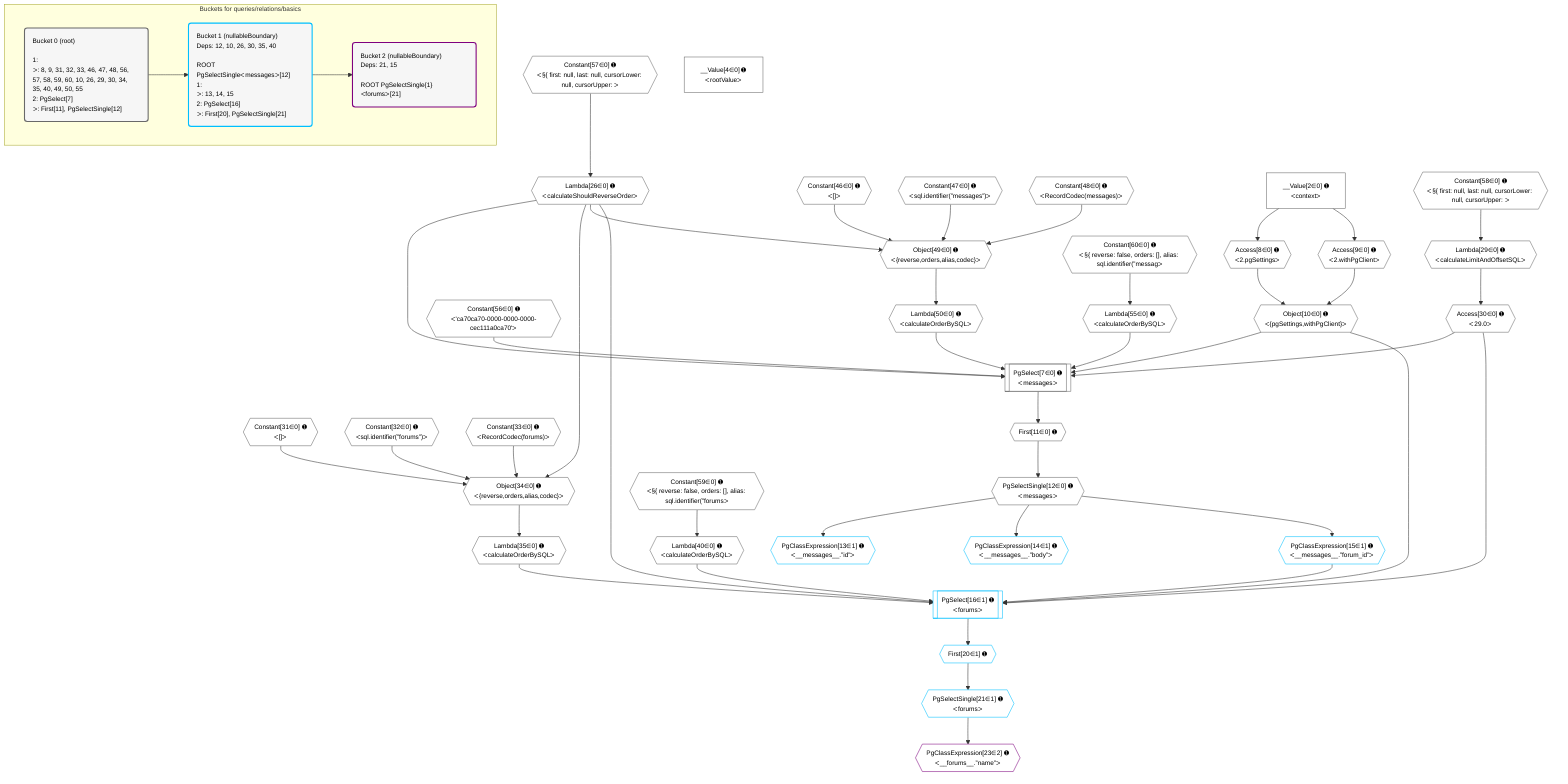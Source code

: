 %%{init: {'themeVariables': { 'fontSize': '12px'}}}%%
graph TD
    classDef path fill:#eee,stroke:#000,color:#000
    classDef plan fill:#fff,stroke-width:1px,color:#000
    classDef itemplan fill:#fff,stroke-width:2px,color:#000
    classDef unbatchedplan fill:#dff,stroke-width:1px,color:#000
    classDef sideeffectplan fill:#fcc,stroke-width:2px,color:#000
    classDef bucket fill:#f6f6f6,color:#000,stroke-width:2px,text-align:left


    %% plan dependencies
    PgSelect7[["PgSelect[7∈0] ➊<br />ᐸmessagesᐳ"]]:::plan
    Object10{{"Object[10∈0] ➊<br />ᐸ{pgSettings,withPgClient}ᐳ"}}:::plan
    Constant56{{"Constant[56∈0] ➊<br />ᐸ'ca70ca70-0000-0000-0000-cec111a0ca70'ᐳ"}}:::plan
    Lambda26{{"Lambda[26∈0] ➊<br />ᐸcalculateShouldReverseOrderᐳ"}}:::plan
    Access30{{"Access[30∈0] ➊<br />ᐸ29.0ᐳ"}}:::plan
    Lambda50{{"Lambda[50∈0] ➊<br />ᐸcalculateOrderBySQLᐳ"}}:::plan
    Lambda55{{"Lambda[55∈0] ➊<br />ᐸcalculateOrderBySQLᐳ"}}:::plan
    Object10 & Constant56 & Lambda26 & Access30 & Lambda50 & Lambda55 --> PgSelect7
    Object34{{"Object[34∈0] ➊<br />ᐸ{reverse,orders,alias,codec}ᐳ"}}:::plan
    Constant31{{"Constant[31∈0] ➊<br />ᐸ[]ᐳ"}}:::plan
    Constant32{{"Constant[32∈0] ➊<br />ᐸsql.identifier(”forums”)ᐳ"}}:::plan
    Constant33{{"Constant[33∈0] ➊<br />ᐸRecordCodec(forums)ᐳ"}}:::plan
    Lambda26 & Constant31 & Constant32 & Constant33 --> Object34
    Object49{{"Object[49∈0] ➊<br />ᐸ{reverse,orders,alias,codec}ᐳ"}}:::plan
    Constant46{{"Constant[46∈0] ➊<br />ᐸ[]ᐳ"}}:::plan
    Constant47{{"Constant[47∈0] ➊<br />ᐸsql.identifier(”messages”)ᐳ"}}:::plan
    Constant48{{"Constant[48∈0] ➊<br />ᐸRecordCodec(messages)ᐳ"}}:::plan
    Lambda26 & Constant46 & Constant47 & Constant48 --> Object49
    Access8{{"Access[8∈0] ➊<br />ᐸ2.pgSettingsᐳ"}}:::plan
    Access9{{"Access[9∈0] ➊<br />ᐸ2.withPgClientᐳ"}}:::plan
    Access8 & Access9 --> Object10
    __Value2["__Value[2∈0] ➊<br />ᐸcontextᐳ"]:::plan
    __Value2 --> Access8
    __Value2 --> Access9
    First11{{"First[11∈0] ➊"}}:::plan
    PgSelect7 --> First11
    PgSelectSingle12{{"PgSelectSingle[12∈0] ➊<br />ᐸmessagesᐳ"}}:::plan
    First11 --> PgSelectSingle12
    Constant57{{"Constant[57∈0] ➊<br />ᐸ§{ first: null, last: null, cursorLower: null, cursorUpper: ᐳ"}}:::plan
    Constant57 --> Lambda26
    Lambda29{{"Lambda[29∈0] ➊<br />ᐸcalculateLimitAndOffsetSQLᐳ"}}:::plan
    Constant58{{"Constant[58∈0] ➊<br />ᐸ§{ first: null, last: null, cursorLower: null, cursorUpper: ᐳ"}}:::plan
    Constant58 --> Lambda29
    Lambda29 --> Access30
    Lambda35{{"Lambda[35∈0] ➊<br />ᐸcalculateOrderBySQLᐳ"}}:::plan
    Object34 --> Lambda35
    Lambda40{{"Lambda[40∈0] ➊<br />ᐸcalculateOrderBySQLᐳ"}}:::plan
    Constant59{{"Constant[59∈0] ➊<br />ᐸ§{ reverse: false, orders: [], alias: sql.identifier(”forumsᐳ"}}:::plan
    Constant59 --> Lambda40
    Object49 --> Lambda50
    Constant60{{"Constant[60∈0] ➊<br />ᐸ§{ reverse: false, orders: [], alias: sql.identifier(”messagᐳ"}}:::plan
    Constant60 --> Lambda55
    __Value4["__Value[4∈0] ➊<br />ᐸrootValueᐳ"]:::plan
    PgSelect16[["PgSelect[16∈1] ➊<br />ᐸforumsᐳ"]]:::plan
    PgClassExpression15{{"PgClassExpression[15∈1] ➊<br />ᐸ__messages__.”forum_id”ᐳ"}}:::plan
    Object10 & PgClassExpression15 & Lambda26 & Access30 & Lambda35 & Lambda40 --> PgSelect16
    PgClassExpression13{{"PgClassExpression[13∈1] ➊<br />ᐸ__messages__.”id”ᐳ"}}:::plan
    PgSelectSingle12 --> PgClassExpression13
    PgClassExpression14{{"PgClassExpression[14∈1] ➊<br />ᐸ__messages__.”body”ᐳ"}}:::plan
    PgSelectSingle12 --> PgClassExpression14
    PgSelectSingle12 --> PgClassExpression15
    First20{{"First[20∈1] ➊"}}:::plan
    PgSelect16 --> First20
    PgSelectSingle21{{"PgSelectSingle[21∈1] ➊<br />ᐸforumsᐳ"}}:::plan
    First20 --> PgSelectSingle21
    PgClassExpression23{{"PgClassExpression[23∈2] ➊<br />ᐸ__forums__.”name”ᐳ"}}:::plan
    PgSelectSingle21 --> PgClassExpression23

    %% define steps

    subgraph "Buckets for queries/relations/basics"
    Bucket0("Bucket 0 (root)<br /><br />1: <br />ᐳ: 8, 9, 31, 32, 33, 46, 47, 48, 56, 57, 58, 59, 60, 10, 26, 29, 30, 34, 35, 40, 49, 50, 55<br />2: PgSelect[7]<br />ᐳ: First[11], PgSelectSingle[12]"):::bucket
    classDef bucket0 stroke:#696969
    class Bucket0,__Value2,__Value4,PgSelect7,Access8,Access9,Object10,First11,PgSelectSingle12,Lambda26,Lambda29,Access30,Constant31,Constant32,Constant33,Object34,Lambda35,Lambda40,Constant46,Constant47,Constant48,Object49,Lambda50,Lambda55,Constant56,Constant57,Constant58,Constant59,Constant60 bucket0
    Bucket1("Bucket 1 (nullableBoundary)<br />Deps: 12, 10, 26, 30, 35, 40<br /><br />ROOT PgSelectSingleᐸmessagesᐳ[12]<br />1: <br />ᐳ: 13, 14, 15<br />2: PgSelect[16]<br />ᐳ: First[20], PgSelectSingle[21]"):::bucket
    classDef bucket1 stroke:#00bfff
    class Bucket1,PgClassExpression13,PgClassExpression14,PgClassExpression15,PgSelect16,First20,PgSelectSingle21 bucket1
    Bucket2("Bucket 2 (nullableBoundary)<br />Deps: 21, 15<br /><br />ROOT PgSelectSingle{1}ᐸforumsᐳ[21]"):::bucket
    classDef bucket2 stroke:#7f007f
    class Bucket2,PgClassExpression23 bucket2
    Bucket0 --> Bucket1
    Bucket1 --> Bucket2
    end